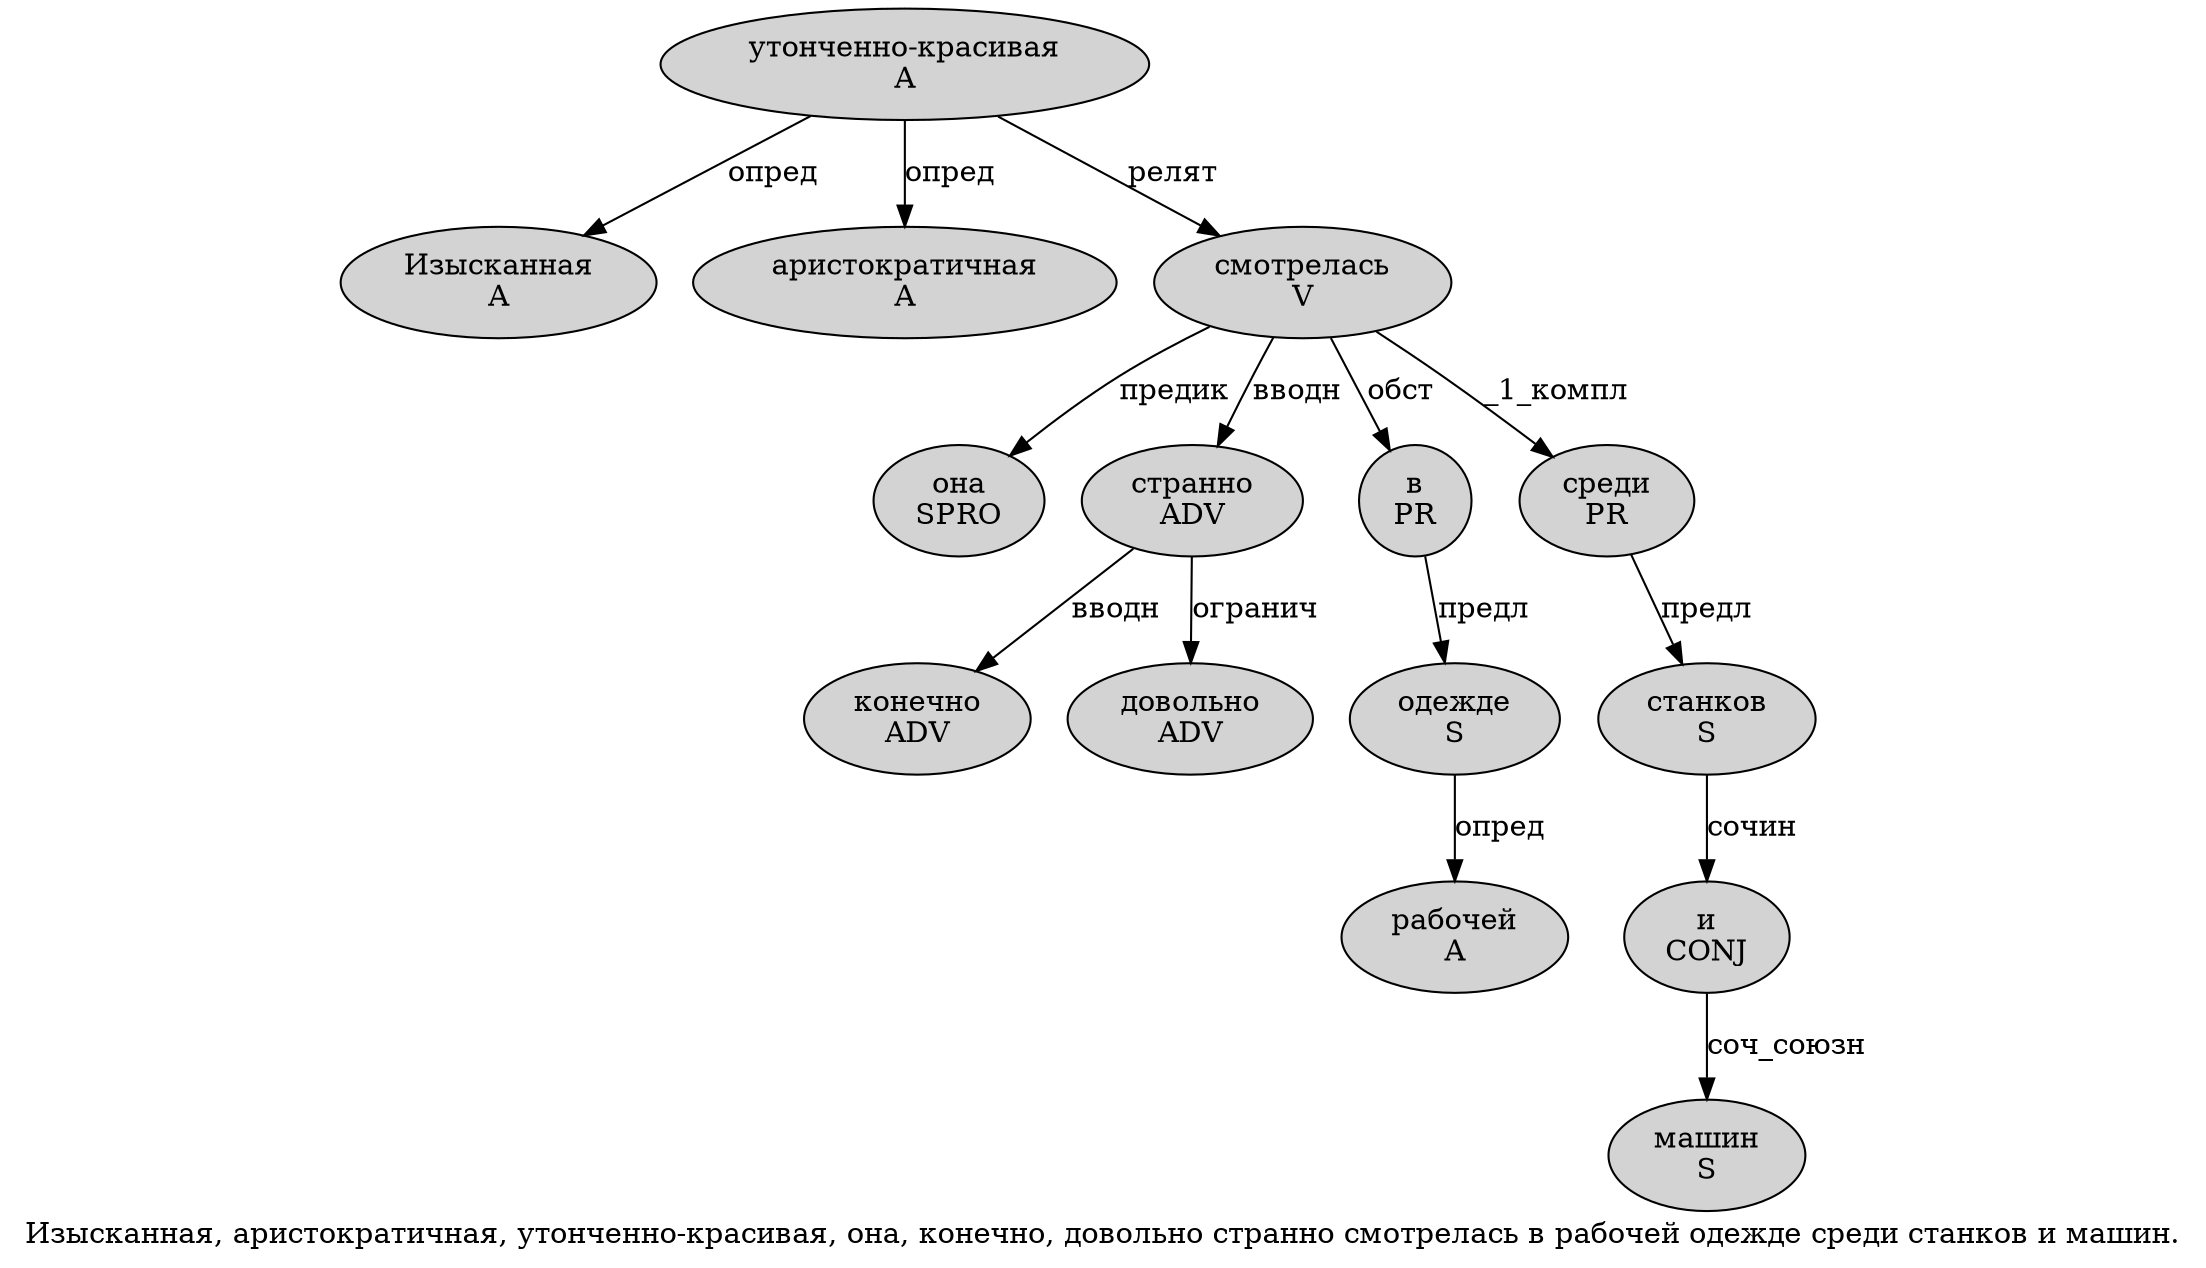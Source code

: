 digraph SENTENCE_2333 {
	graph [label="Изысканная, аристократичная, утонченно-красивая, она, конечно, довольно странно смотрелась в рабочей одежде среди станков и машин."]
	node [style=filled]
		0 [label="Изысканная
A" color="" fillcolor=lightgray penwidth=1 shape=ellipse]
		2 [label="аристократичная
A" color="" fillcolor=lightgray penwidth=1 shape=ellipse]
		4 [label="утонченно-красивая
A" color="" fillcolor=lightgray penwidth=1 shape=ellipse]
		6 [label="она
SPRO" color="" fillcolor=lightgray penwidth=1 shape=ellipse]
		8 [label="конечно
ADV" color="" fillcolor=lightgray penwidth=1 shape=ellipse]
		10 [label="довольно
ADV" color="" fillcolor=lightgray penwidth=1 shape=ellipse]
		11 [label="странно
ADV" color="" fillcolor=lightgray penwidth=1 shape=ellipse]
		12 [label="смотрелась
V" color="" fillcolor=lightgray penwidth=1 shape=ellipse]
		13 [label="в
PR" color="" fillcolor=lightgray penwidth=1 shape=ellipse]
		14 [label="рабочей
A" color="" fillcolor=lightgray penwidth=1 shape=ellipse]
		15 [label="одежде
S" color="" fillcolor=lightgray penwidth=1 shape=ellipse]
		16 [label="среди
PR" color="" fillcolor=lightgray penwidth=1 shape=ellipse]
		17 [label="станков
S" color="" fillcolor=lightgray penwidth=1 shape=ellipse]
		18 [label="и
CONJ" color="" fillcolor=lightgray penwidth=1 shape=ellipse]
		19 [label="машин
S" color="" fillcolor=lightgray penwidth=1 shape=ellipse]
			4 -> 0 [label="опред"]
			4 -> 2 [label="опред"]
			4 -> 12 [label="релят"]
			13 -> 15 [label="предл"]
			11 -> 8 [label="вводн"]
			11 -> 10 [label="огранич"]
			15 -> 14 [label="опред"]
			18 -> 19 [label="соч_союзн"]
			12 -> 6 [label="предик"]
			12 -> 11 [label="вводн"]
			12 -> 13 [label="обст"]
			12 -> 16 [label="_1_компл"]
			17 -> 18 [label="сочин"]
			16 -> 17 [label="предл"]
}